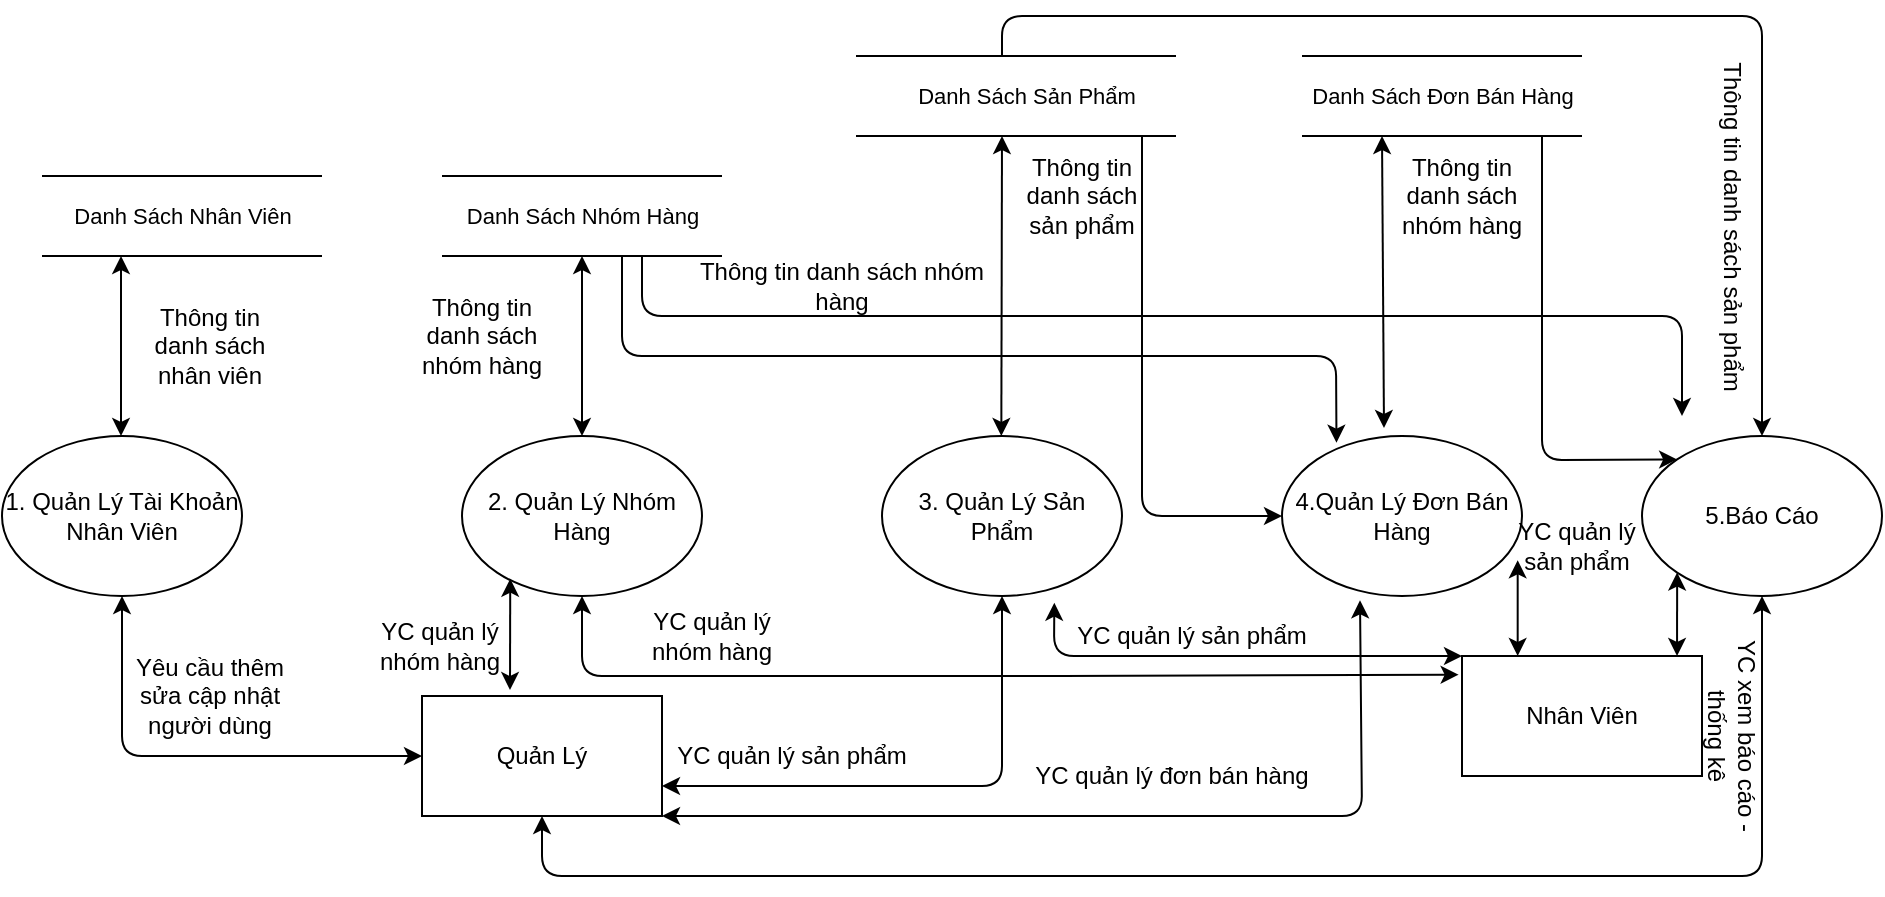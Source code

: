 <mxfile version="13.9.7" type="device"><diagram id="5tbQ07AIr4AsUqWxoySz" name="Page-1"><mxGraphModel dx="868" dy="1630" grid="1" gridSize="10" guides="1" tooltips="1" connect="1" arrows="1" fold="1" page="1" pageScale="1" pageWidth="827" pageHeight="1169" math="0" shadow="0"><root><mxCell id="0"/><mxCell id="1" parent="0"/><mxCell id="sc1iE1z-exCTsUj89_M_-1" value="1. Quản Lý Tài Khoản Nhân Viên" style="ellipse;whiteSpace=wrap;html=1;" parent="1" vertex="1"><mxGeometry x="240" y="210" width="120" height="80" as="geometry"/></mxCell><mxCell id="sc1iE1z-exCTsUj89_M_-2" value="2. Quản Lý Nhóm Hàng" style="ellipse;whiteSpace=wrap;html=1;" parent="1" vertex="1"><mxGeometry x="470" y="210" width="120" height="80" as="geometry"/></mxCell><mxCell id="sc1iE1z-exCTsUj89_M_-3" value="3. Quản Lý Sản Phẩm" style="ellipse;whiteSpace=wrap;html=1;" parent="1" vertex="1"><mxGeometry x="680" y="210" width="120" height="80" as="geometry"/></mxCell><mxCell id="sc1iE1z-exCTsUj89_M_-4" value="4.Quản Lý Đơn Bán Hàng" style="ellipse;whiteSpace=wrap;html=1;" parent="1" vertex="1"><mxGeometry x="880" y="210" width="120" height="80" as="geometry"/></mxCell><mxCell id="sc1iE1z-exCTsUj89_M_-5" value="" style="endArrow=none;html=1;" parent="1" edge="1"><mxGeometry width="50" height="50" relative="1" as="geometry"><mxPoint x="460" y="80" as="sourcePoint"/><mxPoint x="600" y="80" as="targetPoint"/></mxGeometry></mxCell><mxCell id="sc1iE1z-exCTsUj89_M_-6" value="Danh Sách Nhóm Hàng" style="edgeLabel;html=1;align=center;verticalAlign=middle;resizable=0;points=[];" parent="sc1iE1z-exCTsUj89_M_-5" vertex="1" connectable="0"><mxGeometry x="0.443" y="-2" relative="1" as="geometry"><mxPoint x="-31" y="18" as="offset"/></mxGeometry></mxCell><mxCell id="sc1iE1z-exCTsUj89_M_-7" value="" style="endArrow=none;html=1;" parent="1" edge="1"><mxGeometry width="50" height="50" relative="1" as="geometry"><mxPoint x="460" y="120" as="sourcePoint"/><mxPoint x="600" y="120" as="targetPoint"/><Array as="points"><mxPoint x="530" y="120"/></Array></mxGeometry></mxCell><mxCell id="sc1iE1z-exCTsUj89_M_-12" value="" style="endArrow=none;html=1;" parent="1" edge="1"><mxGeometry width="50" height="50" relative="1" as="geometry"><mxPoint x="890" y="20" as="sourcePoint"/><mxPoint x="1030" y="20" as="targetPoint"/></mxGeometry></mxCell><mxCell id="sc1iE1z-exCTsUj89_M_-13" value="Danh Sách Đơn Bán Hàng" style="edgeLabel;html=1;align=center;verticalAlign=middle;resizable=0;points=[];" parent="sc1iE1z-exCTsUj89_M_-12" vertex="1" connectable="0"><mxGeometry x="0.443" y="-2" relative="1" as="geometry"><mxPoint x="-31" y="18" as="offset"/></mxGeometry></mxCell><mxCell id="sc1iE1z-exCTsUj89_M_-14" value="" style="endArrow=none;html=1;" parent="1" edge="1"><mxGeometry width="50" height="50" relative="1" as="geometry"><mxPoint x="890" y="60" as="sourcePoint"/><mxPoint x="1030" y="60" as="targetPoint"/></mxGeometry></mxCell><mxCell id="sc1iE1z-exCTsUj89_M_-18" value="" style="endArrow=none;html=1;" parent="1" edge="1"><mxGeometry width="50" height="50" relative="1" as="geometry"><mxPoint x="667" y="20" as="sourcePoint"/><mxPoint x="827" y="20" as="targetPoint"/></mxGeometry></mxCell><mxCell id="sc1iE1z-exCTsUj89_M_-19" value="Danh Sách Sản Phẩm" style="edgeLabel;html=1;align=center;verticalAlign=middle;resizable=0;points=[];" parent="sc1iE1z-exCTsUj89_M_-18" vertex="1" connectable="0"><mxGeometry x="0.443" y="-2" relative="1" as="geometry"><mxPoint x="-31" y="18" as="offset"/></mxGeometry></mxCell><mxCell id="sc1iE1z-exCTsUj89_M_-20" value="" style="endArrow=none;html=1;" parent="1" edge="1"><mxGeometry width="50" height="50" relative="1" as="geometry"><mxPoint x="667" y="60" as="sourcePoint"/><mxPoint x="827" y="60" as="targetPoint"/></mxGeometry></mxCell><mxCell id="sc1iE1z-exCTsUj89_M_-24" value="" style="endArrow=none;html=1;" parent="1" edge="1"><mxGeometry width="50" height="50" relative="1" as="geometry"><mxPoint x="260" y="80" as="sourcePoint"/><mxPoint x="400" y="80" as="targetPoint"/></mxGeometry></mxCell><mxCell id="sc1iE1z-exCTsUj89_M_-25" value="Danh Sách Nhân Viên" style="edgeLabel;html=1;align=center;verticalAlign=middle;resizable=0;points=[];" parent="sc1iE1z-exCTsUj89_M_-24" vertex="1" connectable="0"><mxGeometry x="0.443" y="-2" relative="1" as="geometry"><mxPoint x="-31" y="18" as="offset"/></mxGeometry></mxCell><mxCell id="sc1iE1z-exCTsUj89_M_-26" value="" style="endArrow=none;html=1;" parent="1" edge="1"><mxGeometry width="50" height="50" relative="1" as="geometry"><mxPoint x="260" y="120" as="sourcePoint"/><mxPoint x="400" y="120" as="targetPoint"/></mxGeometry></mxCell><mxCell id="sc1iE1z-exCTsUj89_M_-30" value="Quản Lý" style="rounded=0;whiteSpace=wrap;html=1;" parent="1" vertex="1"><mxGeometry x="450" y="340" width="120" height="60" as="geometry"/></mxCell><mxCell id="sc1iE1z-exCTsUj89_M_-31" value="Nhân Viên" style="rounded=0;whiteSpace=wrap;html=1;" parent="1" vertex="1"><mxGeometry x="970" y="320" width="120" height="60" as="geometry"/></mxCell><mxCell id="sc1iE1z-exCTsUj89_M_-32" value="5.Báo Cáo" style="ellipse;whiteSpace=wrap;html=1;" parent="1" vertex="1"><mxGeometry x="1060" y="210" width="120" height="80" as="geometry"/></mxCell><mxCell id="sc1iE1z-exCTsUj89_M_-33" value="" style="endArrow=classic;startArrow=classic;html=1;" parent="1" edge="1"><mxGeometry width="50" height="50" relative="1" as="geometry"><mxPoint x="299.5" y="210" as="sourcePoint"/><mxPoint x="299.5" y="120" as="targetPoint"/></mxGeometry></mxCell><mxCell id="sc1iE1z-exCTsUj89_M_-34" value="" style="endArrow=classic;startArrow=classic;html=1;exitX=0.5;exitY=0;exitDx=0;exitDy=0;" parent="1" source="sc1iE1z-exCTsUj89_M_-2" edge="1"><mxGeometry width="50" height="50" relative="1" as="geometry"><mxPoint x="480" y="190" as="sourcePoint"/><mxPoint x="530" y="120" as="targetPoint"/></mxGeometry></mxCell><mxCell id="sc1iE1z-exCTsUj89_M_-35" value="" style="endArrow=classic;startArrow=classic;html=1;exitX=0.5;exitY=0;exitDx=0;exitDy=0;" parent="1" edge="1"><mxGeometry width="50" height="50" relative="1" as="geometry"><mxPoint x="739.66" y="210" as="sourcePoint"/><mxPoint x="740" y="60" as="targetPoint"/></mxGeometry></mxCell><mxCell id="sc1iE1z-exCTsUj89_M_-36" value="" style="endArrow=classic;startArrow=classic;html=1;exitX=0.425;exitY=-0.05;exitDx=0;exitDy=0;exitPerimeter=0;" parent="1" source="sc1iE1z-exCTsUj89_M_-4" edge="1"><mxGeometry width="50" height="50" relative="1" as="geometry"><mxPoint x="939.41" y="210" as="sourcePoint"/><mxPoint x="930" y="60" as="targetPoint"/><Array as="points"/></mxGeometry></mxCell><mxCell id="sc1iE1z-exCTsUj89_M_-37" value="" style="endArrow=classic;html=1;entryX=0;entryY=0;entryDx=0;entryDy=0;" parent="1" target="sc1iE1z-exCTsUj89_M_-32" edge="1"><mxGeometry width="50" height="50" relative="1" as="geometry"><mxPoint x="1010" y="60" as="sourcePoint"/><mxPoint x="1350" y="100" as="targetPoint"/><Array as="points"><mxPoint x="1010" y="222"/></Array></mxGeometry></mxCell><mxCell id="sc1iE1z-exCTsUj89_M_-38" value="" style="endArrow=classic;html=1;entryX=0.5;entryY=0;entryDx=0;entryDy=0;" parent="1" target="sc1iE1z-exCTsUj89_M_-32" edge="1"><mxGeometry width="50" height="50" relative="1" as="geometry"><mxPoint x="740" y="20" as="sourcePoint"/><mxPoint x="1060" y="140" as="targetPoint"/><Array as="points"><mxPoint x="740"/><mxPoint x="1120"/></Array></mxGeometry></mxCell><mxCell id="sc1iE1z-exCTsUj89_M_-39" value="" style="endArrow=classic;html=1;" parent="1" target="sc1iE1z-exCTsUj89_M_-4" edge="1"><mxGeometry width="50" height="50" relative="1" as="geometry"><mxPoint x="810" y="60" as="sourcePoint"/><mxPoint x="880" y="130" as="targetPoint"/><Array as="points"><mxPoint x="810" y="250"/></Array></mxGeometry></mxCell><mxCell id="sc1iE1z-exCTsUj89_M_-40" value="" style="endArrow=classic;html=1;entryX=0.227;entryY=0.042;entryDx=0;entryDy=0;entryPerimeter=0;" parent="1" target="sc1iE1z-exCTsUj89_M_-4" edge="1"><mxGeometry width="50" height="50" relative="1" as="geometry"><mxPoint x="550" y="120" as="sourcePoint"/><mxPoint x="650" y="140" as="targetPoint"/><Array as="points"><mxPoint x="550" y="170"/><mxPoint x="907" y="170"/></Array></mxGeometry></mxCell><mxCell id="sc1iE1z-exCTsUj89_M_-41" value="" style="endArrow=classic;html=1;" parent="1" edge="1"><mxGeometry width="50" height="50" relative="1" as="geometry"><mxPoint x="560" y="120" as="sourcePoint"/><mxPoint x="1080" y="200" as="targetPoint"/><Array as="points"><mxPoint x="560" y="150"/><mxPoint x="1080" y="150"/></Array></mxGeometry></mxCell><mxCell id="sc1iE1z-exCTsUj89_M_-42" value="" style="endArrow=classic;startArrow=classic;html=1;exitX=1;exitY=1;exitDx=0;exitDy=0;entryX=0.325;entryY=1.027;entryDx=0;entryDy=0;entryPerimeter=0;" parent="1" source="sc1iE1z-exCTsUj89_M_-30" target="sc1iE1z-exCTsUj89_M_-4" edge="1"><mxGeometry width="50" height="50" relative="1" as="geometry"><mxPoint x="720" y="190" as="sourcePoint"/><mxPoint x="930" y="287" as="targetPoint"/><Array as="points"><mxPoint x="920" y="400"/></Array></mxGeometry></mxCell><mxCell id="sc1iE1z-exCTsUj89_M_-43" value="" style="endArrow=classic;startArrow=classic;html=1;exitX=0.5;exitY=1;exitDx=0;exitDy=0;entryX=0;entryY=0.5;entryDx=0;entryDy=0;" parent="1" source="sc1iE1z-exCTsUj89_M_-1" target="sc1iE1z-exCTsUj89_M_-30" edge="1"><mxGeometry width="50" height="50" relative="1" as="geometry"><mxPoint x="370" y="380" as="sourcePoint"/><mxPoint x="420" y="330" as="targetPoint"/><Array as="points"><mxPoint x="300" y="370"/></Array></mxGeometry></mxCell><mxCell id="sc1iE1z-exCTsUj89_M_-44" value="" style="endArrow=classic;startArrow=classic;html=1;entryX=0.201;entryY=0.892;entryDx=0;entryDy=0;entryPerimeter=0;" parent="1" target="sc1iE1z-exCTsUj89_M_-2" edge="1"><mxGeometry width="50" height="50" relative="1" as="geometry"><mxPoint x="494" y="337" as="sourcePoint"/><mxPoint x="510" y="280" as="targetPoint"/></mxGeometry></mxCell><mxCell id="sc1iE1z-exCTsUj89_M_-45" value="" style="endArrow=classic;startArrow=classic;html=1;entryX=0.5;entryY=1;entryDx=0;entryDy=0;exitX=1;exitY=0.75;exitDx=0;exitDy=0;" parent="1" source="sc1iE1z-exCTsUj89_M_-30" target="sc1iE1z-exCTsUj89_M_-3" edge="1"><mxGeometry width="50" height="50" relative="1" as="geometry"><mxPoint x="630" y="370" as="sourcePoint"/><mxPoint x="680" y="320" as="targetPoint"/><Array as="points"><mxPoint x="740" y="385"/></Array></mxGeometry></mxCell><mxCell id="sc1iE1z-exCTsUj89_M_-46" value="" style="endArrow=classic;startArrow=classic;html=1;fontStyle=1;entryX=0.5;entryY=1;entryDx=0;entryDy=0;exitX=0.5;exitY=1;exitDx=0;exitDy=0;" parent="1" source="sc1iE1z-exCTsUj89_M_-30" target="sc1iE1z-exCTsUj89_M_-32" edge="1"><mxGeometry width="50" height="50" relative="1" as="geometry"><mxPoint x="570" y="420" as="sourcePoint"/><mxPoint x="749.66" y="130" as="targetPoint"/><Array as="points"><mxPoint x="510" y="430"/><mxPoint x="1120" y="430"/></Array></mxGeometry></mxCell><mxCell id="sc1iE1z-exCTsUj89_M_-47" value="" style="endArrow=classic;startArrow=classic;html=1;entryX=-0.014;entryY=0.156;entryDx=0;entryDy=0;entryPerimeter=0;" parent="1" source="sc1iE1z-exCTsUj89_M_-2" target="sc1iE1z-exCTsUj89_M_-31" edge="1"><mxGeometry width="50" height="50" relative="1" as="geometry"><mxPoint x="820" y="360" as="sourcePoint"/><mxPoint x="870" y="310" as="targetPoint"/><Array as="points"><mxPoint x="530" y="330"/><mxPoint x="760" y="330"/></Array></mxGeometry></mxCell><mxCell id="sc1iE1z-exCTsUj89_M_-48" value="" style="endArrow=classic;startArrow=classic;html=1;entryX=0;entryY=1;entryDx=0;entryDy=0;exitX=0.896;exitY=0;exitDx=0;exitDy=0;exitPerimeter=0;" parent="1" source="sc1iE1z-exCTsUj89_M_-31" target="sc1iE1z-exCTsUj89_M_-32" edge="1"><mxGeometry width="50" height="50" relative="1" as="geometry"><mxPoint x="1050" y="340" as="sourcePoint"/><mxPoint x="1100" y="290" as="targetPoint"/></mxGeometry></mxCell><mxCell id="sc1iE1z-exCTsUj89_M_-49" value="" style="endArrow=classic;startArrow=classic;html=1;entryX=0.982;entryY=0.777;entryDx=0;entryDy=0;entryPerimeter=0;exitX=0.232;exitY=0;exitDx=0;exitDy=0;exitPerimeter=0;" parent="1" source="sc1iE1z-exCTsUj89_M_-31" target="sc1iE1z-exCTsUj89_M_-4" edge="1"><mxGeometry width="50" height="50" relative="1" as="geometry"><mxPoint x="980" y="330" as="sourcePoint"/><mxPoint x="1030" y="280" as="targetPoint"/></mxGeometry></mxCell><mxCell id="sc1iE1z-exCTsUj89_M_-50" value="" style="endArrow=classic;startArrow=classic;html=1;entryX=0.718;entryY=1.042;entryDx=0;entryDy=0;entryPerimeter=0;exitX=0;exitY=0;exitDx=0;exitDy=0;" parent="1" source="sc1iE1z-exCTsUj89_M_-31" target="sc1iE1z-exCTsUj89_M_-3" edge="1"><mxGeometry width="50" height="50" relative="1" as="geometry"><mxPoint x="750" y="340" as="sourcePoint"/><mxPoint x="800" y="290" as="targetPoint"/><Array as="points"><mxPoint x="766" y="320"/></Array></mxGeometry></mxCell><mxCell id="bIaTTrhdqSQJjQHUxoFn-1" value="Thông tin danh sách nhân viên" style="text;html=1;strokeColor=none;fillColor=none;align=center;verticalAlign=middle;whiteSpace=wrap;rounded=0;" parent="1" vertex="1"><mxGeometry x="314" y="160" width="60" height="10" as="geometry"/></mxCell><mxCell id="bIaTTrhdqSQJjQHUxoFn-2" value="Yêu cầu thêm sửa cập nhật người dùng" style="text;html=1;strokeColor=none;fillColor=none;align=center;verticalAlign=middle;whiteSpace=wrap;rounded=0;" parent="1" vertex="1"><mxGeometry x="294" y="330" width="100" height="20" as="geometry"/></mxCell><mxCell id="bIaTTrhdqSQJjQHUxoFn-3" value="Thông tin danh sách nhóm hàng" style="text;html=1;strokeColor=none;fillColor=none;align=center;verticalAlign=middle;whiteSpace=wrap;rounded=0;" parent="1" vertex="1"><mxGeometry x="440" y="150" width="80" height="20" as="geometry"/></mxCell><mxCell id="bIaTTrhdqSQJjQHUxoFn-4" value="Thông tin danh sách nhóm hàng" style="text;html=1;strokeColor=none;fillColor=none;align=center;verticalAlign=middle;whiteSpace=wrap;rounded=0;" parent="1" vertex="1"><mxGeometry x="930" y="80" width="80" height="20" as="geometry"/></mxCell><mxCell id="bIaTTrhdqSQJjQHUxoFn-6" value="Thông tin danh sách sản phẩm" style="text;html=1;strokeColor=none;fillColor=none;align=center;verticalAlign=middle;whiteSpace=wrap;rounded=0;" parent="1" vertex="1"><mxGeometry x="740" y="80" width="80" height="20" as="geometry"/></mxCell><mxCell id="bIaTTrhdqSQJjQHUxoFn-10" value="YC quản lý nhóm hàng" style="text;html=1;strokeColor=none;fillColor=none;align=center;verticalAlign=middle;whiteSpace=wrap;rounded=0;" parent="1" vertex="1"><mxGeometry x="550" y="300" width="90" height="20" as="geometry"/></mxCell><mxCell id="bIaTTrhdqSQJjQHUxoFn-11" value="YC quản lý sản phẩm" style="text;html=1;strokeColor=none;fillColor=none;align=center;verticalAlign=middle;whiteSpace=wrap;rounded=0;" parent="1" vertex="1"><mxGeometry x="570" y="360" width="130" height="20" as="geometry"/></mxCell><mxCell id="bIaTTrhdqSQJjQHUxoFn-12" value="YC xem báo cáo - thống kê" style="text;html=1;strokeColor=none;fillColor=none;align=center;verticalAlign=middle;whiteSpace=wrap;rounded=0;rotation=90;" parent="1" vertex="1"><mxGeometry x="1045" y="350" width="120" height="20" as="geometry"/></mxCell><mxCell id="bIaTTrhdqSQJjQHUxoFn-13" value="YC quản lý đơn bán hàng" style="text;html=1;strokeColor=none;fillColor=none;align=center;verticalAlign=middle;whiteSpace=wrap;rounded=0;" parent="1" vertex="1"><mxGeometry x="740" y="370" width="170" height="20" as="geometry"/></mxCell><mxCell id="bIaTTrhdqSQJjQHUxoFn-14" value="YC quản lý sản phẩm" style="text;html=1;strokeColor=none;fillColor=none;align=center;verticalAlign=middle;whiteSpace=wrap;rounded=0;" parent="1" vertex="1"><mxGeometry x="770" y="300" width="130" height="20" as="geometry"/></mxCell><mxCell id="bIaTTrhdqSQJjQHUxoFn-15" value="YC quản lý sản phẩm" style="text;html=1;strokeColor=none;fillColor=none;align=center;verticalAlign=middle;whiteSpace=wrap;rounded=0;" parent="1" vertex="1"><mxGeometry x="995" y="250" width="65" height="30" as="geometry"/></mxCell><mxCell id="bIaTTrhdqSQJjQHUxoFn-16" value="Thông tin danh sách sản phẩm" style="text;html=1;strokeColor=none;fillColor=none;align=center;verticalAlign=middle;whiteSpace=wrap;rounded=0;rotation=90;" parent="1" vertex="1"><mxGeometry x="997.5" y="90" width="215" height="30" as="geometry"/></mxCell><mxCell id="bIaTTrhdqSQJjQHUxoFn-17" value="Thông tin danh sách nhóm hàng" style="text;html=1;strokeColor=none;fillColor=none;align=center;verticalAlign=middle;whiteSpace=wrap;rounded=0;" parent="1" vertex="1"><mxGeometry x="580" y="130" width="160" height="10" as="geometry"/></mxCell><mxCell id="bIaTTrhdqSQJjQHUxoFn-18" value="YC quản lý nhóm hàng" style="text;html=1;strokeColor=none;fillColor=none;align=center;verticalAlign=middle;whiteSpace=wrap;rounded=0;" parent="1" vertex="1"><mxGeometry x="414" y="300" width="90" height="30" as="geometry"/></mxCell></root></mxGraphModel></diagram></mxfile>